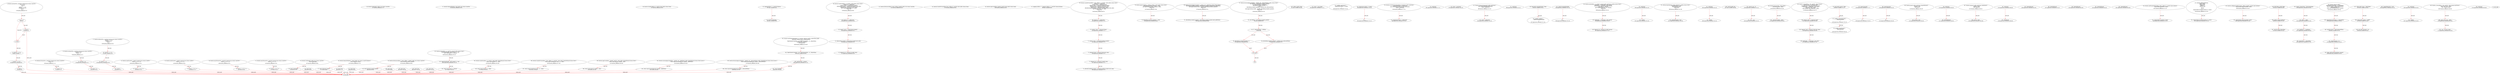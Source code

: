 digraph  {
12 [label="2_ function mul(uint256 a, uint256 b) internal pure returns (uint256) {\n        if (a == 0) {\n            return 0;\n        }\n        uint256 c = a * b;\n        assert(c / a == b);\n        return c;\n    }\n12-function_definition-3-10", method="mul(uint256 a,uint256 b)", type_label=function_definition];
29 [label="3_ if_a == 0\n29-if-4-6", method="mul(uint256 a,uint256 b)", type_label=if];
1747 [label="3_ end_if", method="mul(uint256 a,uint256 b)", type_label=end_if];
34 [label="4_ return 0;\n34-return-5-5", method="mul(uint256 a,uint256 b)", type_label=return];
36 [label="6_ uint256 c = a * b;\n36-new_variable-7-7", method="mul(uint256 a,uint256 b)", type_label=new_variable];
44 [label="7_ assert(c / a == b);\n44-expression_statement-8-8", method="mul(uint256 a,uint256 b)", type_label=expression_statement];
53 [label="8_ return c;\n53-return-9-9", method="mul(uint256 a,uint256 b)", type_label=return];
55 [label="10_ function div(uint256 a, uint256 b) internal pure returns (uint256) {\n        return a / b;\n    }\n55-function_definition-11-13", method="div(uint256 a,uint256 b)", type_label=function_definition];
72 [label="11_ return a / b;\n72-return-12-12", method="div(uint256 a,uint256 b)", type_label=return];
76 [label="13_ function sub(uint256 a, uint256 b) internal pure returns (uint256) {\n        assert(b <= a);\n        return a - b;\n    }\n76-function_definition-14-17", method="sub(uint256 a,uint256 b)", type_label=function_definition];
93 [label="14_ assert(b <= a);\n93-expression_statement-15-15", method="sub(uint256 a,uint256 b)", type_label=expression_statement];
100 [label="15_ return a - b;\n100-return-16-16", method="sub(uint256 a,uint256 b)", type_label=return];
104 [label="17_ function add(uint256 a, uint256 b) internal pure returns (uint256) {\n        uint256 c = a + b;\n        assert(c >= a);\n        return c;\n    }\n104-function_definition-18-22", method="add(uint256 a,uint256 b)", type_label=function_definition];
121 [label="18_ uint256 c = a + b;\n121-new_variable-19-19", method="add(uint256 a,uint256 b)", type_label=new_variable];
129 [label="19_ assert(c >= a);\n129-expression_statement-20-20", method="add(uint256 a,uint256 b)", type_label=expression_statement];
136 [label="20_ return c;\n136-return-21-21", method="add(uint256 a,uint256 b)", type_label=return];
138 [label="22_ function max64(uint64 a, uint64 b) internal pure returns (uint64) {\n        return a >= b ? a : b;\n    }\n138-function_definition-23-25", method="max64(uint64 a,uint64 b)", type_label=function_definition];
155 [label="23_ return a >= b ? a : b;\n155-return-24-24", method="max64(uint64 a,uint64 b)", type_label=return];
162 [label="25_ function min64(uint64 a, uint64 b) internal pure returns (uint64) {\n        return a < b ? a : b;\n    }\n162-function_definition-26-28", method="min64(uint64 a,uint64 b)", type_label=function_definition];
179 [label="26_ return a < b ? a : b;\n179-return-27-27", method="min64(uint64 a,uint64 b)", type_label=return];
186 [label="28_ function max256(uint256 a, uint256 b) internal pure returns (uint256) {\n        return a >= b ? a : b;\n    }\n186-function_definition-29-31", method="max256(uint256 a,uint256 b)", type_label=function_definition];
203 [label="29_ return a >= b ? a : b;\n203-return-30-30", method="max256(uint256 a,uint256 b)", type_label=return];
210 [label="31_ function min256(uint256 a, uint256 b) internal pure returns (uint256) {\n        return a < b ? a : b;\n    }\n210-function_definition-32-34", method="min256(uint256 a,uint256 b)", type_label=function_definition];
227 [label="32_ return a < b ? a : b;\n227-return-33-33", method="min256(uint256 a,uint256 b)", type_label=return];
237 [label="36_ function totalSupply() public view returns (uint256);\n237-function_definition-37-37", method="totalSupply()", type_label=function_definition];
245 [label="37_ function balanceOf(address who) public view returns (uint256);\n245-function_definition-38-38", method="balanceOf(address who)", type_label=function_definition];
257 [label="38_ function transfer(address to, uint256 value) public returns (bool);\n257-function_definition-39-39", method="transfer(address to,uint256 value)", type_label=function_definition];
297 [label="43_ mapping(address => uint256) balances;\n297-new_variable-44-44", method="", type_label=new_variable];
303 [label="44_ uint256 totalSupply_;\n303-new_variable-45-45", method="", type_label=new_variable];
307 [label="45_ function totalSupply() public view returns (uint256) {\n        return totalSupply_;\n    }\n307-function_definition-46-48", method="totalSupply()", type_label=function_definition];
316 [label="46_ return totalSupply_;\n316-return-47-47", method="totalSupply()", type_label=return];
318 [label="48_ function transfer(address _to, uint256 _value) public returns (bool) {\n        require(_to != address(0));\n        require(_value <= balances[msg.sender]);\n        balances[msg.sender] = balances[msg.sender].sub(_value);\n        balances[_to] = balances[_to].add(_value);\n        emit Transfer(msg.sender, _to, _value);\n        return true;\n    }\n318-function_definition-49-56", method="transfer(address _to,uint256 _value)", type_label=function_definition];
334 [label="49_ require(_to != address(0));\n334-expression_statement-50-50", method="transfer(address _to,uint256 _value)", type_label=expression_statement];
343 [label="50_ require(_value <= balances[msg.sender]);\n343-expression_statement-51-51", method="transfer(address _to,uint256 _value)", type_label=expression_statement];
354 [label="51_ balances[msg.sender] = balances[msg.sender].sub(_value);\n354-expression_statement-52-52", method="transfer(address _to,uint256 _value)", type_label=expression_statement];
371 [label="52_ balances[_to] = balances[_to].add(_value);\n371-expression_statement-53-53", method="transfer(address _to,uint256 _value)", type_label=expression_statement];
394 [label="54_ return true;\n394-return-55-55", method="transfer(address _to,uint256 _value)", type_label=return];
397 [label="56_ function balanceOf(address _owner) public view returns (uint256 balance) {\n        return balances[_owner];\n    }\n397-function_definition-57-59", method="balanceOf(address _owner)", type_label=function_definition];
411 [label="57_ return balances[_owner];\n411-return-58-58", method="balanceOf(address _owner)", type_label=return];
421 [label="61_ function allowance(address owner, address spender) public view returns (uint256);\n421-function_definition-62-62", method="allowance(address owner,address spender)", type_label=function_definition];
437 [label="62_ function transferFrom(address from, address to, uint256 value) public returns (bool);\n437-function_definition-63-63", method="transferFrom(address from,address to,uint256 value)", type_label=function_definition];
456 [label="63_ function approve(address spender, uint256 value) public returns (bool);\n456-function_definition-64-64", method="approve(address spender,uint256 value)", type_label=function_definition];
494 [label="67_ mapping (address => mapping (address => uint256)) internal allowed;\n494-new_variable-68-68", method="", type_label=new_variable];
503 [label="68_ function transferFrom(address _from, address _to, uint256 _value) public returns (bool) {\n        require(_to != address(0));\n        require(_value <= balances[_from]);\n        require(_value <= allowed[_from][msg.sender]);\n        balances[_from] = balances[_from].sub(_value);\n        balances[_to] = balances[_to].add(_value);\n        allowed[_from][msg.sender] = allowed[_from][msg.sender].sub(_value);\n        emit Transfer(_from, _to, _value);\n        return true;\n    }\n503-function_definition-69-78", method="transferFrom(address _from,address _to,uint256 _value)", type_label=function_definition];
523 [label="69_ require(_to != address(0));\n523-expression_statement-70-70", method="transferFrom(address _from,address _to,uint256 _value)", type_label=expression_statement];
532 [label="70_ require(_value <= balances[_from]);\n532-expression_statement-71-71", method="transferFrom(address _from,address _to,uint256 _value)", type_label=expression_statement];
541 [label="71_ require(_value <= allowed[_from][msg.sender]);\n541-expression_statement-72-72", method="transferFrom(address _from,address _to,uint256 _value)", type_label=expression_statement];
554 [label="72_ balances[_from] = balances[_from].sub(_value);\n554-expression_statement-73-73", method="transferFrom(address _from,address _to,uint256 _value)", type_label=expression_statement];
567 [label="73_ balances[_to] = balances[_to].add(_value);\n567-expression_statement-74-74", method="transferFrom(address _from,address _to,uint256 _value)", type_label=expression_statement];
580 [label="74_ allowed[_from][msg.sender] = allowed[_from][msg.sender].sub(_value);\n580-expression_statement-75-75", method="transferFrom(address _from,address _to,uint256 _value)", type_label=expression_statement];
609 [label="76_ return true;\n609-return-77-77", method="transferFrom(address _from,address _to,uint256 _value)", type_label=return];
612 [label="78_ function approve(address _spender, uint256 _value) public returns (bool) {\n        allowed[msg.sender][_spender] = _value;\n        emit Approval(msg.sender, _spender, _value);\n        return true;\n    }\n612-function_definition-79-83", method="approve(address _spender,uint256 _value)", type_label=function_definition];
628 [label="79_ allowed[msg.sender][_spender] = _value;\n628-expression_statement-80-80", method="approve(address _spender,uint256 _value)", type_label=expression_statement];
648 [label="81_ return true;\n648-return-82-82", method="approve(address _spender,uint256 _value)", type_label=return];
651 [label="83_ function allowance(address _owner, address _spender) public view returns (uint256) {\n        return allowed[_owner][_spender];\n    }\n651-function_definition-84-86", method="allowance(address _owner,address _spender)", type_label=function_definition];
668 [label="84_ return allowed[_owner][_spender];\n668-return-85-85", method="allowance(address _owner,address _spender)", type_label=return];
674 [label="86_ function increaseApproval(address _spender, uint _addedValue) public returns (bool) {\n        allowed[msg.sender][_spender] = allowed[msg.sender][_spender].add(_addedValue);\n        emit Approval(msg.sender, _spender, allowed[msg.sender][_spender]);\n        return true;\n    }\n674-function_definition-87-91", method="increaseApproval(address _spender,uint _addedValue)", type_label=function_definition];
690 [label="87_ allowed[msg.sender][_spender] = allowed[msg.sender][_spender].add(_addedValue);\n690-expression_statement-88-88", method="increaseApproval(address _spender,uint _addedValue)", type_label=expression_statement];
727 [label="89_ return true;\n727-return-90-90", method="increaseApproval(address _spender,uint _addedValue)", type_label=return];
730 [label="91_ function decreaseApproval(address _spender, uint _subtractedValue) public returns (bool) {\n        uint oldValue = allowed[msg.sender][_spender];\n        if (_subtractedValue > oldValue) {\n            allowed[msg.sender][_spender] = 0;\n        } else {\n            allowed[msg.sender][_spender] = oldValue.sub(_subtractedValue);\n        }\n        emit Approval(msg.sender, _spender, allowed[msg.sender][_spender]);\n        return true;\n    }\n730-function_definition-92-101", method="decreaseApproval(address _spender,uint _subtractedValue)", type_label=function_definition];
746 [label="92_ uint oldValue = allowed[msg.sender][_spender];\n746-new_variable-93-93", method="decreaseApproval(address _spender,uint _subtractedValue)", type_label=new_variable];
758 [label="93_ if__subtractedValue > oldValue\n758-if-94-98", method="decreaseApproval(address _spender,uint _subtractedValue)", type_label=if];
2476 [label="93_ end_if", method="decreaseApproval(address _spender,uint _subtractedValue)", type_label=end_if];
763 [label="94_ allowed[msg.sender][_spender] = 0;\n763-expression_statement-95-95", method="decreaseApproval(address _spender,uint _subtractedValue)", type_label=expression_statement];
774 [label="96_ allowed[msg.sender][_spender] = oldValue.sub(_subtractedValue);\n774-expression_statement-97-97", method="decreaseApproval(address _spender,uint _subtractedValue)", type_label=expression_statement];
805 [label="99_ return true;\n805-return-100-100", method="decreaseApproval(address _spender,uint _subtractedValue)", type_label=return];
811 [label="103_ address public owner;\n811-new_variable-104-104", method="", type_label=new_variable];
834 [label="110_ owner = msg.sender;\n834-expression_statement-111-111", method="", type_label=expression_statement];
840 [label="112_ modifier onlyOwner() {\n        require(msg.sender == owner);\n        _;\n    }\n840-expression_statement-113-116", method="", type_label=expression_statement];
843 [label="113_ require(msg.sender == owner);\n843-expression_statement-114-114", method="", type_label=expression_statement];
852 [label="114_ _;\n852-expression_statement-115-115", method="", type_label=expression_statement];
854 [label="116_ function transferOwnership(address newOwner) public onlyOwner {\n        require(newOwner != address(0));\n        emit OwnershipTransferred(owner, newOwner);\n        owner = newOwner;\n    }\n854-function_definition-117-121", method="transferOwnership(address newOwner)", type_label=function_definition];
861 [label="116_ onlyOwner\n861-expression_statement-117-117", method="transferOwnership(address newOwner)", type_label=expression_statement];
864 [label="117_ require(newOwner != address(0));\n864-expression_statement-118-118", method="transferOwnership(address newOwner)", type_label=expression_statement];
879 [label="119_ owner = newOwner;\n879-expression_statement-120-120", method="transferOwnership(address newOwner)", type_label=expression_statement];
883 [label="121_ function renounceOwnership() public onlyOwner {\n        emit OwnershipRenounced(owner);\n        owner = address(0);\n    }\n883-function_definition-122-125", method="renounceOwnership()", type_label=function_definition];
886 [label="121_ onlyOwner\n886-expression_statement-122-122", method="renounceOwnership()", type_label=expression_statement];
893 [label="123_ owner = address(0);\n893-expression_statement-124-124", method="renounceOwnership()", type_label=expression_statement];
920 [label="129_ bool public mintingFinished = false;\n920-new_variable-130-130", method="", type_label=new_variable];
927 [label="130_ modifier canMint() {\n        require(!mintingFinished);\n        _;\n    }\n927-expression_statement-131-134", method="", type_label=expression_statement];
930 [label="131_ require(!mintingFinished);\n930-expression_statement-132-132", method="", type_label=expression_statement];
936 [label="132_ _;\n936-expression_statement-133-133", method="", type_label=expression_statement];
938 [label="134_ function mint(address _to, uint256 _amount) public onlyOwner canMint returns (bool) {\n        totalSupply_ = totalSupply_.add(_amount);\n        balances[_to] = balances[_to].add(_amount);\n        emit Mint(_to, _amount);\n        emit Transfer(address(0), _to, _amount);\n        return true;\n    }\n938-function_definition-135-141", method="mint(address _to,uint256 _amount)", type_label=function_definition];
949 [label="134_ onlyOwner\n949-expression_statement-135-135", method="mint(address _to,uint256 _amount)", type_label=expression_statement];
951 [label="134_ canMint\n951-expression_statement-135-135", method="mint(address _to,uint256 _amount)", type_label=expression_statement];
958 [label="135_ totalSupply_ = totalSupply_.add(_amount);\n958-expression_statement-136-136", method="mint(address _to,uint256 _amount)", type_label=expression_statement];
967 [label="136_ balances[_to] = balances[_to].add(_amount);\n967-expression_statement-137-137", method="mint(address _to,uint256 _amount)", type_label=expression_statement];
996 [label="139_ return true;\n996-return-140-140", method="mint(address _to,uint256 _amount)", type_label=return];
999 [label="141_ function finishMinting() public onlyOwner canMint returns (bool) {\n        mintingFinished = true;\n        emit MintFinished();\n        return true;\n    }\n999-function_definition-142-146", method="finishMinting()", type_label=function_definition];
1002 [label="141_ onlyOwner\n1002-expression_statement-142-142", method="finishMinting()", type_label=expression_statement];
1004 [label="141_ canMint\n1004-expression_statement-142-142", method="finishMinting()", type_label=expression_statement];
1011 [label="142_ mintingFinished = true;\n1011-expression_statement-143-143", method="finishMinting()", type_label=expression_statement];
1018 [label="144_ return true;\n1018-return-145-145", method="finishMinting()", type_label=return];
1027 [label="148_ uint256 public cap;\n1027-new_variable-149-149", method="", type_label=new_variable];
1038 [label="150_ require(_cap > 0);\n1038-expression_statement-151-151", method="", type_label=expression_statement];
1045 [label="151_ cap = _cap;\n1045-expression_statement-152-152", method="", type_label=expression_statement];
1049 [label="153_ function mint(address _to, uint256 _amount) public returns (bool) {\n        require(totalSupply_.add(_amount) <= cap);\n        return super.mint(_to, _amount);\n    }\n1049-function_definition-154-157", method="mint(address _to,uint256 _amount)", type_label=function_definition];
1065 [label="154_ require(totalSupply_.add(_amount) <= cap);\n1065-expression_statement-155-155", method="mint(address _to,uint256 _amount)", type_label=expression_statement];
1077 [label="155_ return super.mint(_to, _amount);\n1077-return-156-156", method="mint(address _to,uint256 _amount)", type_label=return];
1102 [label="160_ function burn(uint256 _value) public {\n        _burn(msg.sender, _value);\n    }\n1102-function_definition-161-163", method="burn(uint256 _value)", type_label=function_definition];
1110 [label="161_ _burn(msg.sender, _value);\n1110-expression_statement-162-162", method="burn(uint256 _value)", type_label=expression_statement];
1119 [label="163_ function _burn(address _who, uint256 _value) internal {\n        require(_value <= balances[_who]);\n        balances[_who] = balances[_who].sub(_value);\n        totalSupply_ = totalSupply_.sub(_value);\n        emit Burn(_who, _value);\n        emit Transfer(_who, address(0), _value);\n    }\n1119-function_definition-164-170", method="_burn(address _who,uint256 _value)", type_label=function_definition];
1131 [label="164_ require(_value <= balances[_who]);\n1131-expression_statement-165-165", method="_burn(address _who,uint256 _value)", type_label=expression_statement];
1140 [label="165_ balances[_who] = balances[_who].sub(_value);\n1140-expression_statement-166-166", method="_burn(address _who,uint256 _value)", type_label=expression_statement];
1153 [label="166_ totalSupply_ = totalSupply_.sub(_value);\n1153-expression_statement-167-167", method="_burn(address _who,uint256 _value)", type_label=expression_statement];
1188 [label="174_ bool public paused = false;\n1188-new_variable-175-175", method="", type_label=new_variable];
1195 [label="175_ modifier whenNotPaused() {\n        require(!paused);\n        _;\n    }\n1195-expression_statement-176-179", method="", type_label=expression_statement];
1198 [label="176_ require(!paused);\n1198-expression_statement-177-177", method="", type_label=expression_statement];
1204 [label="177_ _;\n1204-expression_statement-178-178", method="", type_label=expression_statement];
1206 [label="179_ modifier whenPaused() {\n        require(paused);\n        _;\n    }\n1206-expression_statement-180-183", method="", type_label=expression_statement];
1209 [label="180_ require(paused);\n1209-expression_statement-181-181", method="", type_label=expression_statement];
1214 [label="181_ _;\n1214-expression_statement-182-182", method="", type_label=expression_statement];
1216 [label="183_ function pause() public onlyOwner whenNotPaused {\n        paused = true;\n        emit Pause();\n    }\n1216-function_definition-184-187", method="pause()", type_label=function_definition];
1219 [label="183_ onlyOwner\n1219-expression_statement-184-184", method="pause()", type_label=expression_statement];
1221 [label="183_ whenNotPaused\n1221-expression_statement-184-184", method="pause()", type_label=expression_statement];
1224 [label="184_ paused = true;\n1224-expression_statement-185-185", method="pause()", type_label=expression_statement];
1231 [label="187_ function unpause() public onlyOwner whenPaused {\n        paused = false;\n        emit Unpause();\n    }\n1231-function_definition-188-191", method="unpause()", type_label=function_definition];
1234 [label="187_ onlyOwner\n1234-expression_statement-188-188", method="unpause()", type_label=expression_statement];
1236 [label="187_ whenPaused\n1236-expression_statement-188-188", method="unpause()", type_label=expression_statement];
1239 [label="188_ paused = false;\n1239-expression_statement-189-189", method="unpause()", type_label=expression_statement];
1255 [label="193_ function transfer(address _to, uint256 _value) public whenNotPaused returns (bool) {\n        return super.transfer(_to, _value);\n    }\n1255-function_definition-194-196", method="transfer(address _to,uint256 _value)", type_label=function_definition];
1266 [label="193_ whenNotPaused\n1266-expression_statement-194-194", method="transfer(address _to,uint256 _value)", type_label=expression_statement];
1273 [label="194_ return super.transfer(_to, _value);\n1273-return-195-195", method="transfer(address _to,uint256 _value)", type_label=return];
1282 [label="196_ function transferFrom(address _from, address _to, uint256 _value) public whenNotPaused returns (bool) {\n        return super.transferFrom(_from, _to, _value);\n    }\n1282-function_definition-197-199", method="transferFrom(address _from,address _to,uint256 _value)", type_label=function_definition];
1297 [label="196_ whenNotPaused\n1297-expression_statement-197-197", method="transferFrom(address _from,address _to,uint256 _value)", type_label=expression_statement];
1304 [label="197_ return super.transferFrom(_from, _to, _value);\n1304-return-198-198", method="transferFrom(address _from,address _to,uint256 _value)", type_label=return];
1315 [label="199_ function approve(address _spender, uint256 _value) public whenNotPaused returns (bool) {\n        return super.approve(_spender, _value);\n    }\n1315-function_definition-200-202", method="approve(address _spender,uint256 _value)", type_label=function_definition];
1326 [label="199_ whenNotPaused\n1326-expression_statement-200-200", method="approve(address _spender,uint256 _value)", type_label=expression_statement];
1333 [label="200_ return super.approve(_spender, _value);\n1333-return-201-201", method="approve(address _spender,uint256 _value)", type_label=return];
1342 [label="202_ function increaseApproval(address _spender, uint _addedValue) public whenNotPaused returns (bool success) {\n        return super.increaseApproval(_spender, _addedValue);\n    }\n1342-function_definition-203-205", method="increaseApproval(address _spender,uint _addedValue)", type_label=function_definition];
1353 [label="202_ whenNotPaused\n1353-expression_statement-203-203", method="increaseApproval(address _spender,uint _addedValue)", type_label=expression_statement];
1361 [label="203_ return super.increaseApproval(_spender, _addedValue);\n1361-return-204-204", method="increaseApproval(address _spender,uint _addedValue)", type_label=return];
1370 [label="205_ function decreaseApproval(address _spender, uint _subtractedValue) public whenNotPaused returns (bool success) {\n        return super.decreaseApproval(_spender, _subtractedValue);\n    }\n1370-function_definition-206-208", method="decreaseApproval(address _spender,uint _subtractedValue)", type_label=function_definition];
1381 [label="205_ whenNotPaused\n1381-expression_statement-206-206", method="decreaseApproval(address _spender,uint _subtractedValue)", type_label=expression_statement];
1389 [label="206_ return super.decreaseApproval(_spender, _subtractedValue);\n1389-return-207-207", method="decreaseApproval(address _spender,uint _subtractedValue)", type_label=return];
1401 [label="210_ function safeTransfer(ERC20Basic token, address to, uint256 value) internal {\n        require(token.transfer(to, value));\n    }\n1401-function_definition-211-213", method="safeTransfer(ERC20Basic token,address to,uint256 value)", type_label=function_definition];
1418 [label="211_ require(token.transfer(to, value));\n1418-expression_statement-212-212", method="safeTransfer(ERC20Basic token,address to,uint256 value)", type_label=expression_statement];
1430 [label="213_ function safeTransferFrom(\n        ERC20 token,\n        address from,\n        address to,\n        uint256 value\n    )\n        internal\n    {\n        require(token.transferFrom(from, to, value));\n    }\n1430-function_definition-214-223", method="safeTransferFrom(ERC20 token,address from,address to,uint256 value)", type_label=function_definition];
1451 [label="221_ require(token.transferFrom(from, to, value));\n1451-expression_statement-222-222", method="safeTransferFrom(ERC20 token,address from,address to,uint256 value)", type_label=expression_statement];
1465 [label="223_ function safeApprove(ERC20 token, address spender, uint256 value) internal {\n        require(token.approve(spender, value));\n    }\n1465-function_definition-224-226", method="safeApprove(ERC20 token,address spender,uint256 value)", type_label=function_definition];
1482 [label="224_ require(token.approve(spender, value));\n1482-expression_statement-225-225", method="safeApprove(ERC20 token,address spender,uint256 value)", type_label=expression_statement];
1503 [label="229_ ERC20Basic public token;\n1503-new_variable-230-230", method="", type_label=new_variable];
1509 [label="230_ address public beneficiary;\n1509-new_variable-231-231", method="", type_label=new_variable];
1514 [label="231_ uint256 public releaseTime;\n1514-new_variable-232-232", method="", type_label=new_variable];
1534 [label="233_ require(_releaseTime > block.timestamp);\n1534-expression_statement-234-234", method="", type_label=expression_statement];
1543 [label="234_ token = _token;\n1543-expression_statement-235-235", method="", type_label=expression_statement];
1547 [label="235_ beneficiary = _beneficiary;\n1547-expression_statement-236-236", method="", type_label=expression_statement];
1551 [label="236_ releaseTime = _releaseTime;\n1551-expression_statement-237-237", method="", type_label=expression_statement];
1555 [label="238_ function release() public {\n        require(block.timestamp >= releaseTime);  \n        uint256 amount = token.balanceOf(this);\n        require(amount > 0);\n        token.safeTransfer(beneficiary, amount);\n    }\n1555-function_definition-239-244", method="release()", type_label=function_definition];
1559 [label="239_ require(block.timestamp >= releaseTime);\n1559-expression_statement-240-240", method="release()", type_label=expression_statement];
1568 [label="240_ uint256 amount = token.balanceOf(this);\n1568-new_variable-241-241", method="release()", type_label=new_variable];
1579 [label="241_ require(amount > 0);\n1579-expression_statement-242-242", method="release()", type_label=expression_statement];
1586 [label="242_ token.safeTransfer(beneficiary, amount);\n1586-expression_statement-243-243", method="release()", type_label=expression_statement];
1612 [label="247_ string public name = \"MAX Token\";\n1612-new_variable-248-248", method="", type_label=new_variable];
1619 [label="248_ string public symbol = \"MAXT\";\n1619-new_variable-249-249", method="", type_label=new_variable];
1626 [label="249_ uint public decimals = 18;\n1626-new_variable-250-250", method="", type_label=new_variable];
1633 [label="250_ CappedToken(5e8 * 1e18)\n1633-expression_statement-251-251", method="", type_label=expression_statement];
1640 [label="252_ function mintTimelocked(address _to, uint256 _amount, uint256 _releaseTime) public \n    onlyOwner canMint returns (TokenTimelock) \n    {\n        TokenTimelock timelock = new TokenTimelock(this, _to, _releaseTime);\n        mint(timelock, _amount);\n        return timelock;\n    }\n1640-function_definition-253-259", method="mintTimelocked(address _to,uint256 _amount,uint256 _releaseTime)", type_label=function_definition];
1655 [label="253_ onlyOwner\n1655-expression_statement-254-254", method="mintTimelocked(address _to,uint256 _amount,uint256 _releaseTime)", type_label=expression_statement];
1657 [label="253_ canMint\n1657-expression_statement-254-254", method="mintTimelocked(address _to,uint256 _amount,uint256 _releaseTime)", type_label=expression_statement];
1665 [label="255_ TokenTimelock timelock = new TokenTimelock(this, _to, _releaseTime);\n1665-new_variable-256-256", method="mintTimelocked(address _to,uint256 _amount,uint256 _releaseTime)", type_label=new_variable];
1682 [label="256_ mint(timelock, _amount);\n1682-expression_statement-257-257", method="mintTimelocked(address _to,uint256 _amount,uint256 _releaseTime)", type_label=expression_statement];
1689 [label="257_ return timelock;\n1689-return-258-258", method="mintTimelocked(address _to,uint256 _amount,uint256 _releaseTime)", type_label=return];
1691 [label="259_ function _burn(address _who, uint256 _value) internal onlyOwner {\n        super._burn(_who, _value);\n        cap = cap.sub(_value);\n    }\n1691-function_definition-260-263", method="_burn(address _who,uint256 _value)", type_label=function_definition];
1702 [label="259_ onlyOwner\n1702-expression_statement-260-260", method="_burn(address _who,uint256 _value)", type_label=expression_statement];
1705 [label="260_ super._burn(_who, _value);\n1705-expression_statement-261-261", method="_burn(address _who,uint256 _value)", type_label=expression_statement];
1714 [label="261_ cap = cap.sub(_value);\n1714-expression_statement-262-262", method="_burn(address _who,uint256 _value)", type_label=expression_statement];
1 [label="0_ start_node", method="", type_label=start];
2 [label="0_ exit_node", method="", type_label=exit];
789;
12 -> 29  [color=red, controlflow_type=next_line, edge_type=CFG_edge, key=0, label=next_line];
29 -> 34  [color=red, controlflow_type=pos_next, edge_type=CFG_edge, key=0, label=pos_next];
29 -> 1747  [color=red, controlflow_type=neg_next, edge_type=CFG_edge, key=0, label=neg_next];
1747 -> 36  [color=red, controlflow_type=next_line, edge_type=CFG_edge, key=0, label=next_line];
34 -> 1747  [color=red, controlflow_type=end_if, edge_type=CFG_edge, key=0, label=end_if];
34 -> 2  [color=red, controlflow_type=return_exit, edge_type=CFG_edge, key=0, label=return_exit];
36 -> 44  [color=red, controlflow_type=next_line, edge_type=CFG_edge, key=0, label=next_line];
44 -> 53  [color=red, controlflow_type=next_line, edge_type=CFG_edge, key=0, label=next_line];
53 -> 2  [color=red, controlflow_type=return_exit, edge_type=CFG_edge, key=0, label=return_exit];
55 -> 72  [color=red, controlflow_type=next_line, edge_type=CFG_edge, key=0, label=next_line];
72 -> 2  [color=red, controlflow_type=return_exit, edge_type=CFG_edge, key=0, label=return_exit];
76 -> 93  [color=red, controlflow_type=next_line, edge_type=CFG_edge, key=0, label=next_line];
93 -> 100  [color=red, controlflow_type=next_line, edge_type=CFG_edge, key=0, label=next_line];
100 -> 2  [color=red, controlflow_type=return_exit, edge_type=CFG_edge, key=0, label=return_exit];
104 -> 121  [color=red, controlflow_type=next_line, edge_type=CFG_edge, key=0, label=next_line];
121 -> 129  [color=red, controlflow_type=next_line, edge_type=CFG_edge, key=0, label=next_line];
129 -> 136  [color=red, controlflow_type=next_line, edge_type=CFG_edge, key=0, label=next_line];
136 -> 2  [color=red, controlflow_type=return_exit, edge_type=CFG_edge, key=0, label=return_exit];
138 -> 155  [color=red, controlflow_type=next_line, edge_type=CFG_edge, key=0, label=next_line];
155 -> 2  [color=red, controlflow_type=return_exit, edge_type=CFG_edge, key=0, label=return_exit];
162 -> 179  [color=red, controlflow_type=next_line, edge_type=CFG_edge, key=0, label=next_line];
179 -> 2  [color=red, controlflow_type=return_exit, edge_type=CFG_edge, key=0, label=return_exit];
186 -> 203  [color=red, controlflow_type=next_line, edge_type=CFG_edge, key=0, label=next_line];
203 -> 2  [color=red, controlflow_type=return_exit, edge_type=CFG_edge, key=0, label=return_exit];
210 -> 227  [color=red, controlflow_type=next_line, edge_type=CFG_edge, key=0, label=next_line];
227 -> 2  [color=red, controlflow_type=return_exit, edge_type=CFG_edge, key=0, label=return_exit];
297 -> 303  [color=red, controlflow_type=next_line, edge_type=CFG_edge, key=0, label=next_line];
307 -> 316  [color=red, controlflow_type=next_line, edge_type=CFG_edge, key=0, label=next_line];
316 -> 2  [color=red, controlflow_type=return_exit, edge_type=CFG_edge, key=0, label=return_exit];
318 -> 334  [color=red, controlflow_type=next_line, edge_type=CFG_edge, key=0, label=next_line];
334 -> 343  [color=red, controlflow_type=next_line, edge_type=CFG_edge, key=0, label=next_line];
343 -> 354  [color=red, controlflow_type=next_line, edge_type=CFG_edge, key=0, label=next_line];
354 -> 371  [color=red, controlflow_type=next_line, edge_type=CFG_edge, key=0, label=next_line];
394 -> 2  [color=red, controlflow_type=return_exit, edge_type=CFG_edge, key=0, label=return_exit];
397 -> 411  [color=red, controlflow_type=next_line, edge_type=CFG_edge, key=0, label=next_line];
411 -> 2  [color=red, controlflow_type=return_exit, edge_type=CFG_edge, key=0, label=return_exit];
503 -> 523  [color=red, controlflow_type=next_line, edge_type=CFG_edge, key=0, label=next_line];
523 -> 532  [color=red, controlflow_type=next_line, edge_type=CFG_edge, key=0, label=next_line];
532 -> 541  [color=red, controlflow_type=next_line, edge_type=CFG_edge, key=0, label=next_line];
541 -> 554  [color=red, controlflow_type=next_line, edge_type=CFG_edge, key=0, label=next_line];
554 -> 567  [color=red, controlflow_type=next_line, edge_type=CFG_edge, key=0, label=next_line];
567 -> 580  [color=red, controlflow_type=next_line, edge_type=CFG_edge, key=0, label=next_line];
609 -> 2  [color=red, controlflow_type=return_exit, edge_type=CFG_edge, key=0, label=return_exit];
612 -> 628  [color=red, controlflow_type=next_line, edge_type=CFG_edge, key=0, label=next_line];
648 -> 2  [color=red, controlflow_type=return_exit, edge_type=CFG_edge, key=0, label=return_exit];
651 -> 668  [color=red, controlflow_type=next_line, edge_type=CFG_edge, key=0, label=next_line];
668 -> 2  [color=red, controlflow_type=return_exit, edge_type=CFG_edge, key=0, label=return_exit];
674 -> 690  [color=red, controlflow_type=next_line, edge_type=CFG_edge, key=0, label=next_line];
727 -> 2  [color=red, controlflow_type=return_exit, edge_type=CFG_edge, key=0, label=return_exit];
730 -> 746  [color=red, controlflow_type=next_line, edge_type=CFG_edge, key=0, label=next_line];
746 -> 758  [color=red, controlflow_type=next_line, edge_type=CFG_edge, key=0, label=next_line];
758 -> 763  [color=red, controlflow_type=pos_next, edge_type=CFG_edge, key=0, label=pos_next];
758 -> 774  [color=red, controlflow_type=neg_next, edge_type=CFG_edge, key=0, label=neg_next];
2476 -> 789  [color=red, controlflow_type=next_line, edge_type=CFG_edge, key=0, label=next_line];
763 -> 2476  [color=red, controlflow_type=end_if, edge_type=CFG_edge, key=0, label=end_if];
774 -> 2476  [color=red, controlflow_type=end_if, edge_type=CFG_edge, key=0, label=end_if];
805 -> 2  [color=red, controlflow_type=return_exit, edge_type=CFG_edge, key=0, label=return_exit];
843 -> 852  [color=red, controlflow_type=next_line, edge_type=CFG_edge, key=0, label=next_line];
854 -> 864  [color=red, controlflow_type=next_line, edge_type=CFG_edge, key=0, label=next_line];
883 -> 893  [color=red, controlflow_type=next_line, edge_type=CFG_edge, key=0, label=next_line];
920 -> 927  [color=red, controlflow_type=next_line, edge_type=CFG_edge, key=0, label=next_line];
930 -> 936  [color=red, controlflow_type=next_line, edge_type=CFG_edge, key=0, label=next_line];
938 -> 958  [color=red, controlflow_type=next_line, edge_type=CFG_edge, key=0, label=next_line];
949 -> 951  [color=red, controlflow_type=next_line, edge_type=CFG_edge, key=0, label=next_line];
958 -> 967  [color=red, controlflow_type=next_line, edge_type=CFG_edge, key=0, label=next_line];
996 -> 2  [color=red, controlflow_type=return_exit, edge_type=CFG_edge, key=0, label=return_exit];
999 -> 1011  [color=red, controlflow_type=next_line, edge_type=CFG_edge, key=0, label=next_line];
1002 -> 1004  [color=red, controlflow_type=next_line, edge_type=CFG_edge, key=0, label=next_line];
1018 -> 2  [color=red, controlflow_type=return_exit, edge_type=CFG_edge, key=0, label=return_exit];
1038 -> 1045  [color=red, controlflow_type=next_line, edge_type=CFG_edge, key=0, label=next_line];
1049 -> 1065  [color=red, controlflow_type=next_line, edge_type=CFG_edge, key=0, label=next_line];
1065 -> 1077  [color=red, controlflow_type=next_line, edge_type=CFG_edge, key=0, label=next_line];
1077 -> 2  [color=red, controlflow_type=return_exit, edge_type=CFG_edge, key=0, label=return_exit];
1102 -> 1110  [color=red, controlflow_type=next_line, edge_type=CFG_edge, key=0, label=next_line];
1119 -> 1131  [color=red, controlflow_type=next_line, edge_type=CFG_edge, key=0, label=next_line];
1131 -> 1140  [color=red, controlflow_type=next_line, edge_type=CFG_edge, key=0, label=next_line];
1140 -> 1153  [color=red, controlflow_type=next_line, edge_type=CFG_edge, key=0, label=next_line];
1188 -> 1195  [color=red, controlflow_type=next_line, edge_type=CFG_edge, key=0, label=next_line];
1195 -> 1206  [color=red, controlflow_type=next_line, edge_type=CFG_edge, key=0, label=next_line];
1198 -> 1204  [color=red, controlflow_type=next_line, edge_type=CFG_edge, key=0, label=next_line];
1209 -> 1214  [color=red, controlflow_type=next_line, edge_type=CFG_edge, key=0, label=next_line];
1216 -> 1224  [color=red, controlflow_type=next_line, edge_type=CFG_edge, key=0, label=next_line];
1219 -> 1221  [color=red, controlflow_type=next_line, edge_type=CFG_edge, key=0, label=next_line];
1231 -> 1239  [color=red, controlflow_type=next_line, edge_type=CFG_edge, key=0, label=next_line];
1234 -> 1236  [color=red, controlflow_type=next_line, edge_type=CFG_edge, key=0, label=next_line];
1255 -> 1273  [color=red, controlflow_type=next_line, edge_type=CFG_edge, key=0, label=next_line];
1273 -> 2  [color=red, controlflow_type=return_exit, edge_type=CFG_edge, key=0, label=return_exit];
1282 -> 1304  [color=red, controlflow_type=next_line, edge_type=CFG_edge, key=0, label=next_line];
1304 -> 2  [color=red, controlflow_type=return_exit, edge_type=CFG_edge, key=0, label=return_exit];
1315 -> 1333  [color=red, controlflow_type=next_line, edge_type=CFG_edge, key=0, label=next_line];
1333 -> 2  [color=red, controlflow_type=return_exit, edge_type=CFG_edge, key=0, label=return_exit];
1342 -> 1361  [color=red, controlflow_type=next_line, edge_type=CFG_edge, key=0, label=next_line];
1361 -> 2  [color=red, controlflow_type=return_exit, edge_type=CFG_edge, key=0, label=return_exit];
1370 -> 1389  [color=red, controlflow_type=next_line, edge_type=CFG_edge, key=0, label=next_line];
1389 -> 2  [color=red, controlflow_type=return_exit, edge_type=CFG_edge, key=0, label=return_exit];
1401 -> 1418  [color=red, controlflow_type=next_line, edge_type=CFG_edge, key=0, label=next_line];
1430 -> 1451  [color=red, controlflow_type=next_line, edge_type=CFG_edge, key=0, label=next_line];
1465 -> 1482  [color=red, controlflow_type=next_line, edge_type=CFG_edge, key=0, label=next_line];
1503 -> 1509  [color=red, controlflow_type=next_line, edge_type=CFG_edge, key=0, label=next_line];
1509 -> 1514  [color=red, controlflow_type=next_line, edge_type=CFG_edge, key=0, label=next_line];
1534 -> 1543  [color=red, controlflow_type=next_line, edge_type=CFG_edge, key=0, label=next_line];
1543 -> 1547  [color=red, controlflow_type=next_line, edge_type=CFG_edge, key=0, label=next_line];
1547 -> 1551  [color=red, controlflow_type=next_line, edge_type=CFG_edge, key=0, label=next_line];
1555 -> 1559  [color=red, controlflow_type=next_line, edge_type=CFG_edge, key=0, label=next_line];
1559 -> 1568  [color=red, controlflow_type=next_line, edge_type=CFG_edge, key=0, label=next_line];
1568 -> 1579  [color=red, controlflow_type=next_line, edge_type=CFG_edge, key=0, label=next_line];
1579 -> 1586  [color=red, controlflow_type=next_line, edge_type=CFG_edge, key=0, label=next_line];
1612 -> 1619  [color=red, controlflow_type=next_line, edge_type=CFG_edge, key=0, label=next_line];
1619 -> 1626  [color=red, controlflow_type=next_line, edge_type=CFG_edge, key=0, label=next_line];
1640 -> 1665  [color=red, controlflow_type=next_line, edge_type=CFG_edge, key=0, label=next_line];
1655 -> 1657  [color=red, controlflow_type=next_line, edge_type=CFG_edge, key=0, label=next_line];
1665 -> 1682  [color=red, controlflow_type=next_line, edge_type=CFG_edge, key=0, label=next_line];
1682 -> 1689  [color=red, controlflow_type=next_line, edge_type=CFG_edge, key=0, label=next_line];
1689 -> 2  [color=red, controlflow_type=return_exit, edge_type=CFG_edge, key=0, label=return_exit];
1691 -> 1705  [color=red, controlflow_type=next_line, edge_type=CFG_edge, key=0, label=next_line];
1705 -> 1714  [color=red, controlflow_type=next_line, edge_type=CFG_edge, key=0, label=next_line];
}

